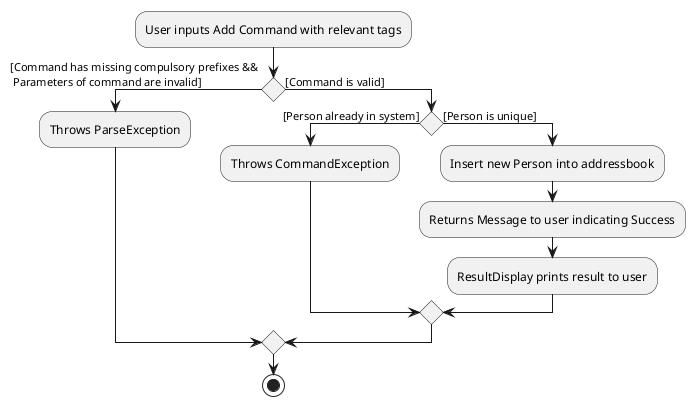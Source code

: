 @startuml
'https://plantuml.com/activity-diagram-beta

:User inputs Add Command with relevant tags;


If () then ([Command has missing compulsory prefixes && \n Parameters of command are invalid])
    :Throws ParseException;

    else ([Command is valid])


    If () then ([Person already in system])
    :Throws CommandException;

    else ([Person is unique])
        :Insert new Person into addressbook;
        :Returns Message to user indicating Success;
        :ResultDisplay prints result to user;
        endif
    endif
stop

@enduml
